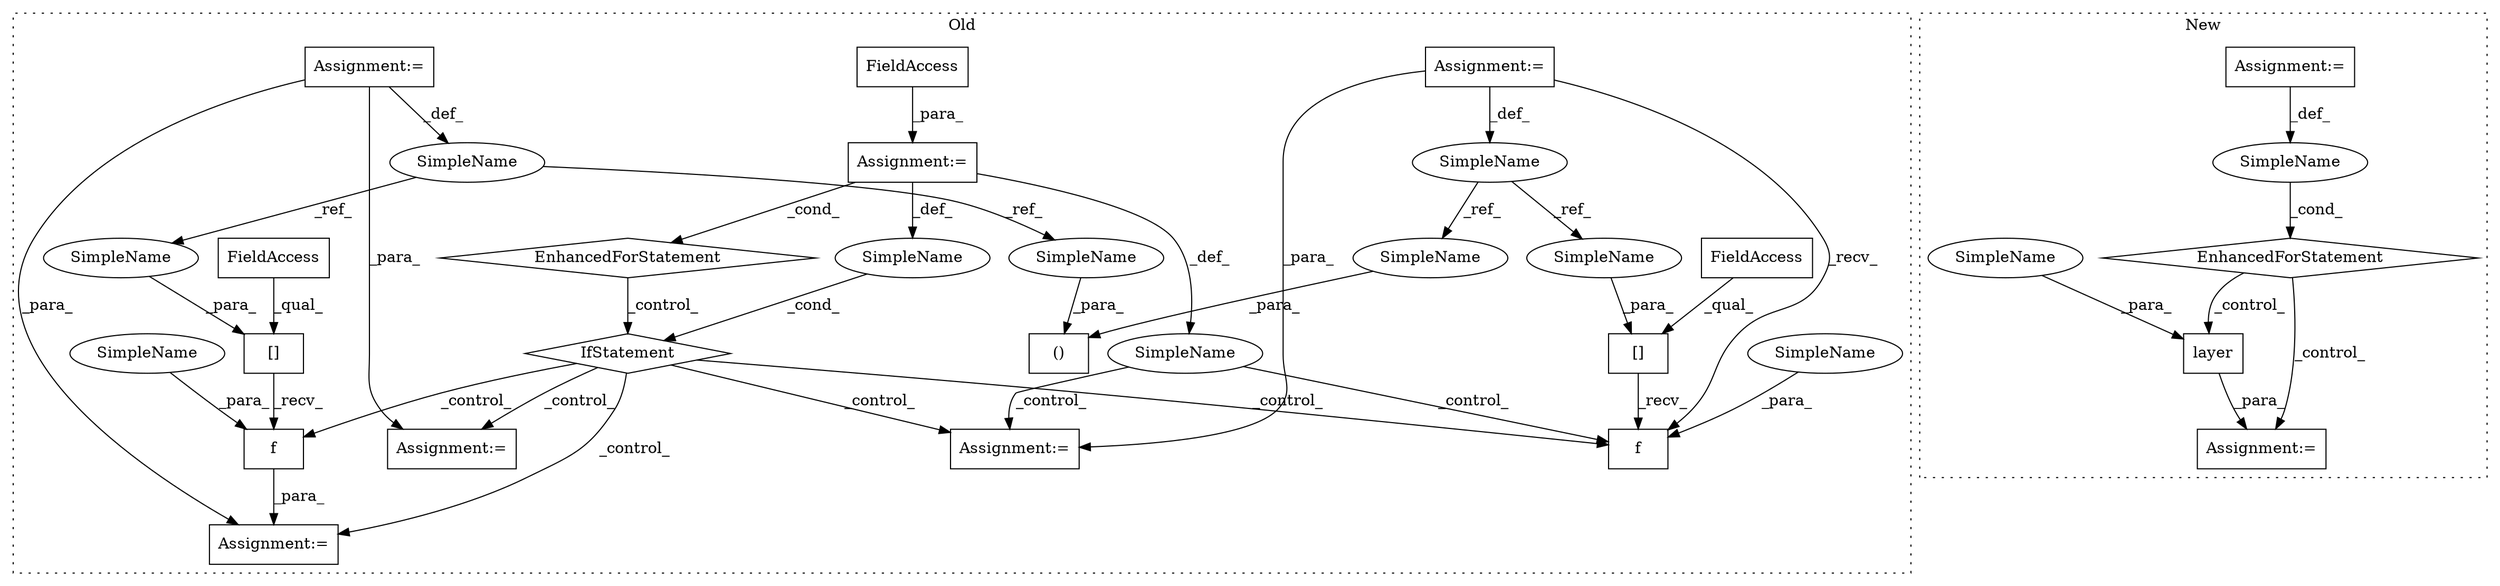 digraph G {
subgraph cluster0 {
1 [label="[]" a="2" s="1096,1120" l="15,1" shape="box"];
4 [label="FieldAccess" a="22" s="1096" l="14" shape="box"];
7 [label="SimpleName" a="42" s="570" l="9" shape="ellipse"];
8 [label="()" a="106" s="620" l="31" shape="box"];
9 [label="f" a="32" s="1122,1125" l="2,1" shape="box"];
10 [label="SimpleName" a="42" s="" l="" shape="ellipse"];
11 [label="f" a="32" s="983,986" l="2,1" shape="box"];
12 [label="EnhancedForStatement" a="70" s="798,890" l="57,2" shape="diamond"];
13 [label="IfStatement" a="25" s="902,941" l="12,2" shape="diamond"];
14 [label="SimpleName" a="42" s="" l="" shape="ellipse"];
15 [label="Assignment:=" a="7" s="1147" l="2" shape="box"];
16 [label="[]" a="2" s="957,981" l="15,1" shape="box"];
17 [label="FieldAccess" a="22" s="957" l="14" shape="box"];
18 [label="SimpleName" a="42" s="589" l="9" shape="ellipse"];
20 [label="Assignment:=" a="7" s="570" l="9" shape="box"];
21 [label="Assignment:=" a="7" s="798,890" l="57,2" shape="box"];
22 [label="FieldAccess" a="22" s="871" l="19" shape="box"];
23 [label="Assignment:=" a="7" s="956" l="1" shape="box"];
24 [label="Assignment:=" a="7" s="1008" l="2" shape="box"];
25 [label="Assignment:=" a="7" s="589" l="9" shape="box"];
26 [label="SimpleName" a="42" s="620" l="9" shape="ellipse"];
27 [label="SimpleName" a="42" s="972" l="9" shape="ellipse"];
28 [label="SimpleName" a="42" s="1124" l="1" shape="ellipse"];
29 [label="SimpleName" a="42" s="985" l="1" shape="ellipse"];
31 [label="SimpleName" a="42" s="1111" l="9" shape="ellipse"];
32 [label="SimpleName" a="42" s="642" l="9" shape="ellipse"];
label = "Old";
style="dotted";
}
subgraph cluster1 {
2 [label="layer" a="32" s="785,792" l="6,1" shape="box"];
3 [label="Assignment:=" a="7" s="784" l="1" shape="box"];
5 [label="EnhancedForStatement" a="70" s="606,716" l="68,2" shape="diamond"];
6 [label="Assignment:=" a="7" s="606,716" l="68,2" shape="box"];
19 [label="SimpleName" a="42" s="678" l="5" shape="ellipse"];
30 [label="SimpleName" a="42" s="791" l="1" shape="ellipse"];
label = "New";
style="dotted";
}
1 -> 9 [label="_recv_"];
2 -> 3 [label="_para_"];
4 -> 1 [label="_qual_"];
5 -> 2 [label="_control_"];
5 -> 3 [label="_control_"];
6 -> 19 [label="_def_"];
7 -> 31 [label="_ref_"];
7 -> 32 [label="_ref_"];
10 -> 13 [label="_cond_"];
11 -> 23 [label="_para_"];
12 -> 13 [label="_control_"];
13 -> 9 [label="_control_"];
13 -> 24 [label="_control_"];
13 -> 11 [label="_control_"];
13 -> 15 [label="_control_"];
13 -> 23 [label="_control_"];
14 -> 9 [label="_control_"];
14 -> 15 [label="_control_"];
16 -> 11 [label="_recv_"];
17 -> 16 [label="_qual_"];
18 -> 26 [label="_ref_"];
18 -> 27 [label="_ref_"];
19 -> 5 [label="_cond_"];
20 -> 7 [label="_def_"];
20 -> 9 [label="_recv_"];
20 -> 15 [label="_para_"];
21 -> 10 [label="_def_"];
21 -> 14 [label="_def_"];
21 -> 12 [label="_cond_"];
22 -> 21 [label="_para_"];
25 -> 24 [label="_para_"];
25 -> 23 [label="_para_"];
25 -> 18 [label="_def_"];
26 -> 8 [label="_para_"];
27 -> 16 [label="_para_"];
28 -> 9 [label="_para_"];
29 -> 11 [label="_para_"];
30 -> 2 [label="_para_"];
31 -> 1 [label="_para_"];
32 -> 8 [label="_para_"];
}